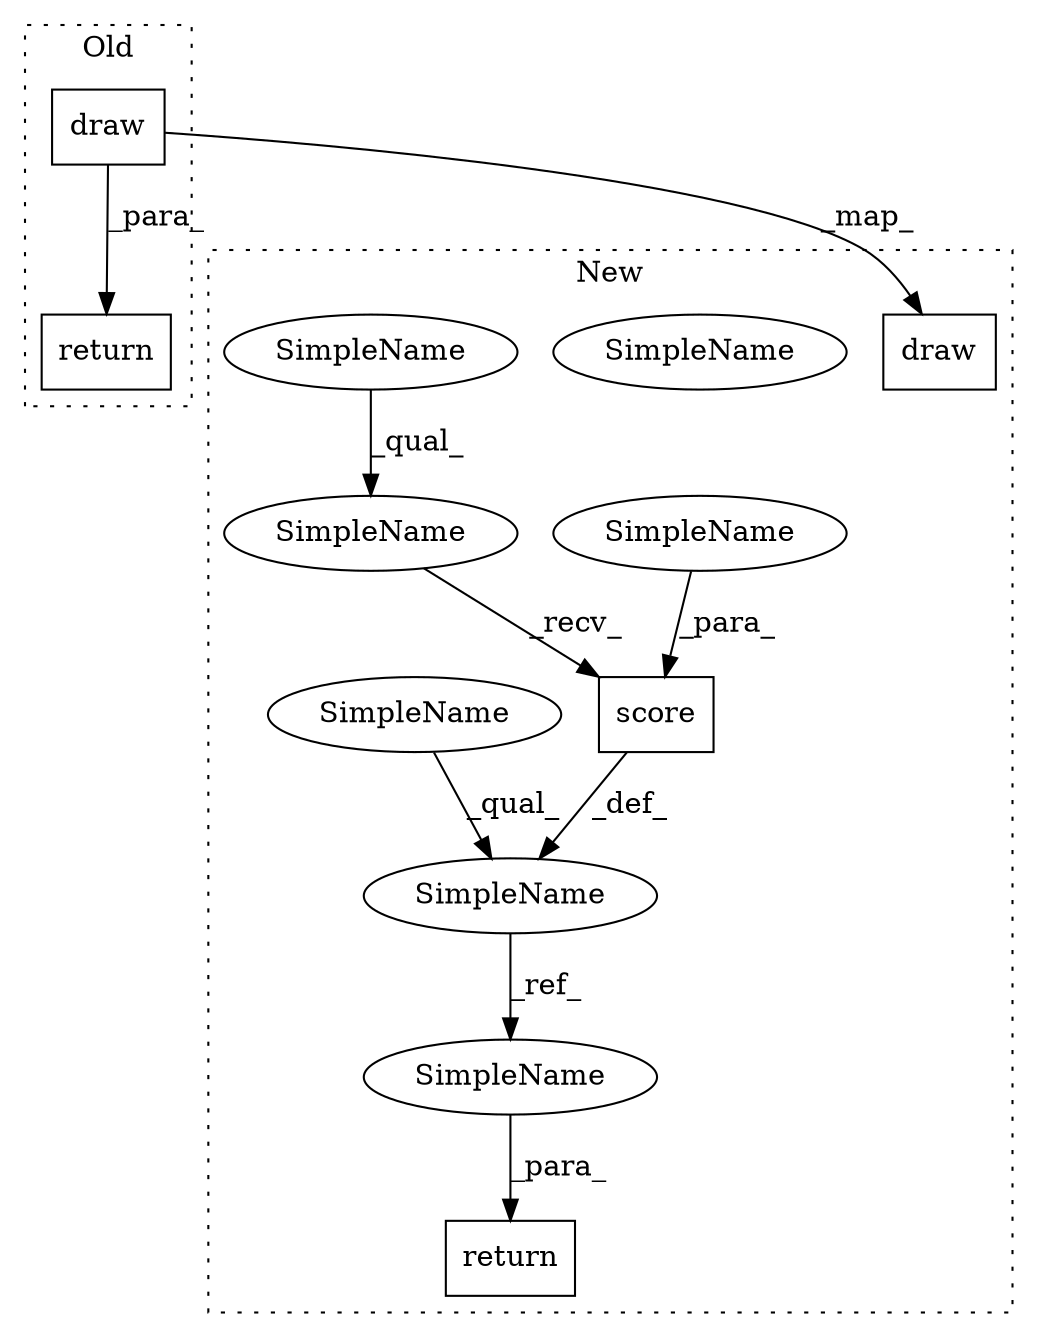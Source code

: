 digraph G {
subgraph cluster0 {
1 [label="draw" a="32" s="2448" l="-5" shape="box"];
7 [label="return" a="41" s="2436" l="7" shape="box"];
label = "Old";
style="dotted";
}
subgraph cluster1 {
2 [label="draw" a="32" s="2441" l="-5" shape="box"];
3 [label="SimpleName" a="42" s="2453" l="0" shape="ellipse"];
4 [label="return" a="41" s="2496" l="7" shape="box"];
5 [label="score" a="32" s="2480,2488" l="6,-23" shape="box"];
6 [label="SimpleName" a="42" s="2465" l="0" shape="ellipse"];
8 [label="SimpleName" a="42" s="2488" l="0" shape="ellipse"];
9 [label="SimpleName" a="42" s="2488" l="0" shape="ellipse"];
10 [label="SimpleName" a="42" s="2465" l="0" shape="ellipse"];
11 [label="SimpleName" a="42" s="2453" l="0" shape="ellipse"];
12 [label="SimpleName" a="42" s="2503" l="0" shape="ellipse"];
label = "New";
style="dotted";
}
1 -> 2 [label="_map_"];
1 -> 7 [label="_para_"];
3 -> 12 [label="_ref_"];
5 -> 3 [label="_def_"];
6 -> 5 [label="_recv_"];
9 -> 5 [label="_para_"];
10 -> 6 [label="_qual_"];
11 -> 3 [label="_qual_"];
12 -> 4 [label="_para_"];
}